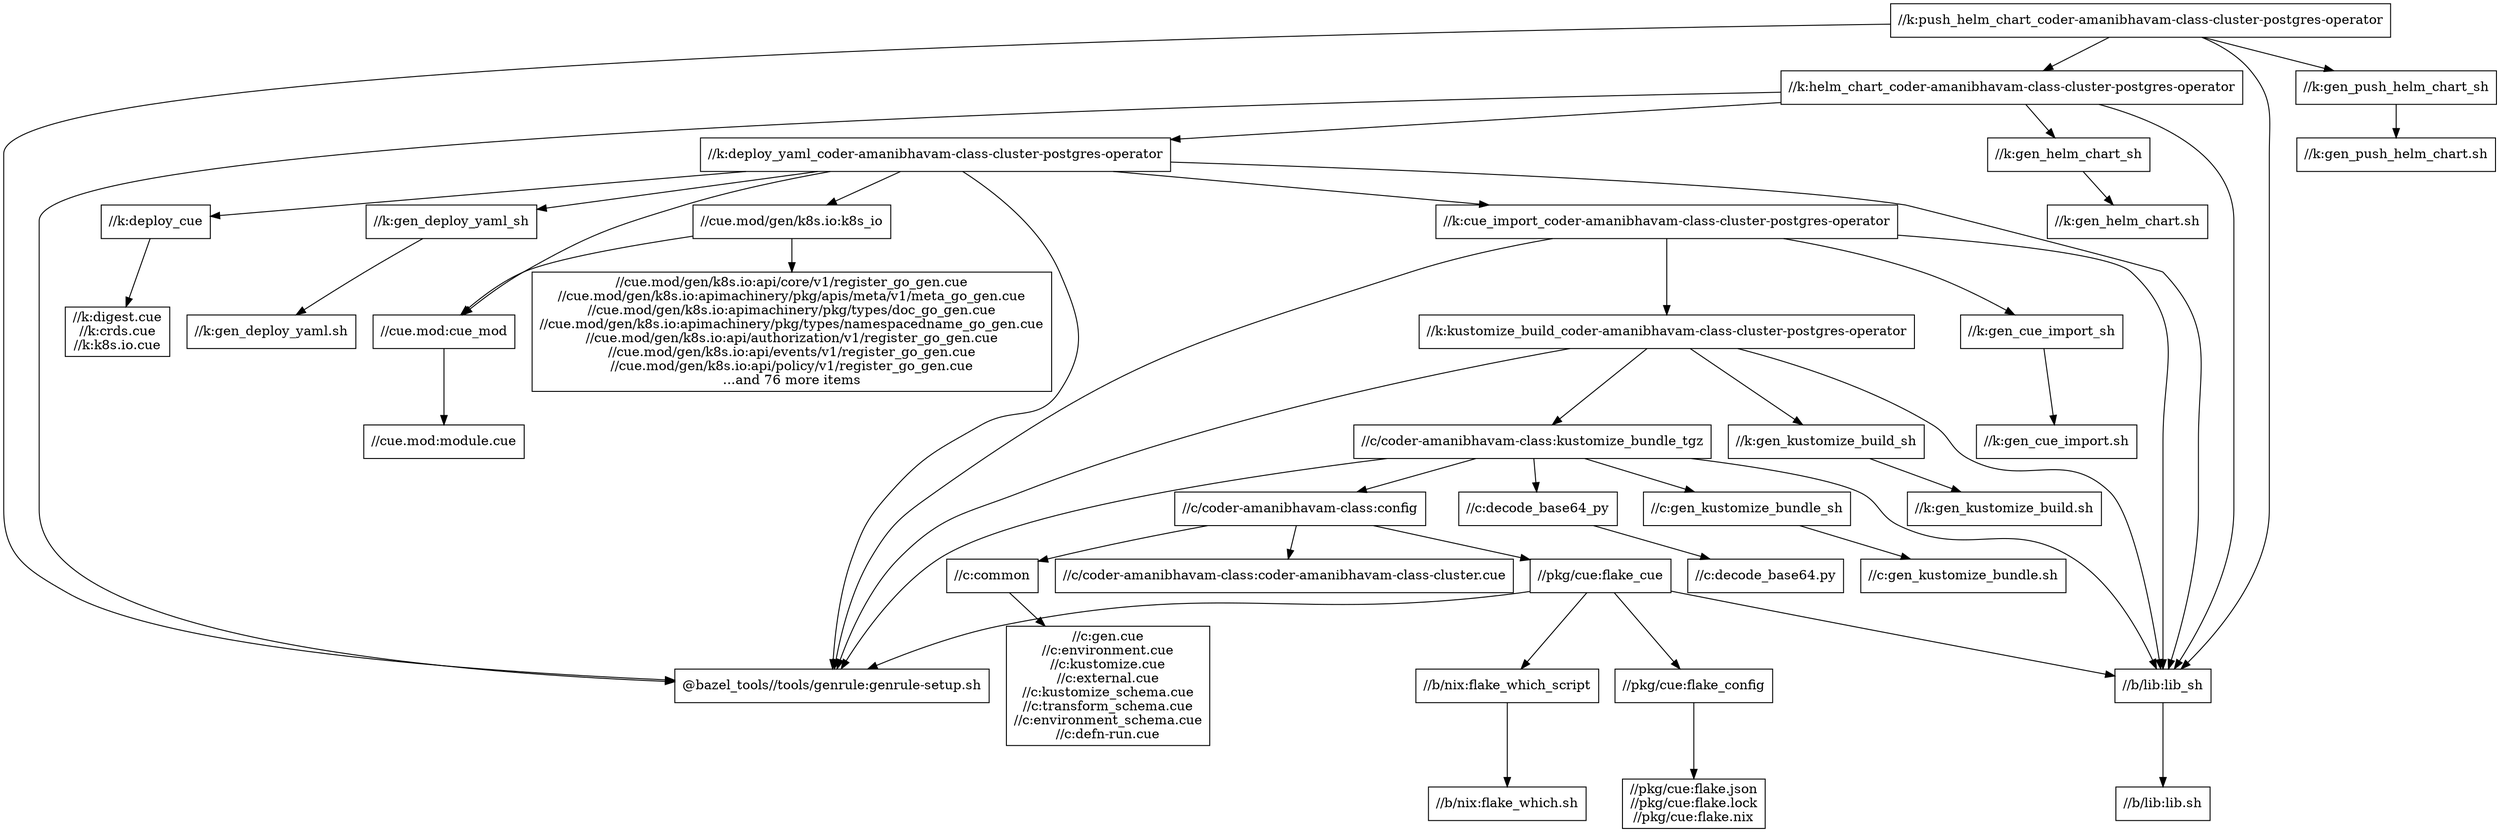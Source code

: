 digraph mygraph {
  node [shape=box];
  "//k:push_helm_chart_coder-amanibhavam-class-cluster-postgres-operator"
  "//k:push_helm_chart_coder-amanibhavam-class-cluster-postgres-operator" -> "//k:helm_chart_coder-amanibhavam-class-cluster-postgres-operator"
  "//k:push_helm_chart_coder-amanibhavam-class-cluster-postgres-operator" -> "//k:gen_push_helm_chart_sh"
  "//k:push_helm_chart_coder-amanibhavam-class-cluster-postgres-operator" -> "//b/lib:lib_sh"
  "//k:push_helm_chart_coder-amanibhavam-class-cluster-postgres-operator" -> "@bazel_tools//tools/genrule:genrule-setup.sh"
  "//k:gen_push_helm_chart_sh"
  "//k:gen_push_helm_chart_sh" -> "//k:gen_push_helm_chart.sh"
  "//k:gen_push_helm_chart.sh"
  "//k:helm_chart_coder-amanibhavam-class-cluster-postgres-operator"
  "//k:helm_chart_coder-amanibhavam-class-cluster-postgres-operator" -> "//k:deploy_yaml_coder-amanibhavam-class-cluster-postgres-operator"
  "//k:helm_chart_coder-amanibhavam-class-cluster-postgres-operator" -> "//k:gen_helm_chart_sh"
  "//k:helm_chart_coder-amanibhavam-class-cluster-postgres-operator" -> "//b/lib:lib_sh"
  "//k:helm_chart_coder-amanibhavam-class-cluster-postgres-operator" -> "@bazel_tools//tools/genrule:genrule-setup.sh"
  "//k:gen_helm_chart_sh"
  "//k:gen_helm_chart_sh" -> "//k:gen_helm_chart.sh"
  "//k:gen_helm_chart.sh"
  "//k:deploy_yaml_coder-amanibhavam-class-cluster-postgres-operator"
  "//k:deploy_yaml_coder-amanibhavam-class-cluster-postgres-operator" -> "//k:cue_import_coder-amanibhavam-class-cluster-postgres-operator"
  "//k:deploy_yaml_coder-amanibhavam-class-cluster-postgres-operator" -> "//k:deploy_cue"
  "//k:deploy_yaml_coder-amanibhavam-class-cluster-postgres-operator" -> "//k:gen_deploy_yaml_sh"
  "//k:deploy_yaml_coder-amanibhavam-class-cluster-postgres-operator" -> "//cue.mod:cue_mod"
  "//k:deploy_yaml_coder-amanibhavam-class-cluster-postgres-operator" -> "//cue.mod/gen/k8s.io:k8s_io"
  "//k:deploy_yaml_coder-amanibhavam-class-cluster-postgres-operator" -> "//b/lib:lib_sh"
  "//k:deploy_yaml_coder-amanibhavam-class-cluster-postgres-operator" -> "@bazel_tools//tools/genrule:genrule-setup.sh"
  "//cue.mod/gen/k8s.io:k8s_io"
  "//cue.mod/gen/k8s.io:k8s_io" -> "//cue.mod/gen/k8s.io:api/core/v1/register_go_gen.cue\n//cue.mod/gen/k8s.io:apimachinery/pkg/apis/meta/v1/meta_go_gen.cue\n//cue.mod/gen/k8s.io:apimachinery/pkg/types/doc_go_gen.cue\n//cue.mod/gen/k8s.io:apimachinery/pkg/types/namespacedname_go_gen.cue\n//cue.mod/gen/k8s.io:api/authorization/v1/register_go_gen.cue\n//cue.mod/gen/k8s.io:api/events/v1/register_go_gen.cue\n//cue.mod/gen/k8s.io:api/policy/v1/register_go_gen.cue\n...and 76 more items"
  "//cue.mod/gen/k8s.io:k8s_io" -> "//cue.mod:cue_mod"
  "//cue.mod/gen/k8s.io:api/core/v1/register_go_gen.cue\n//cue.mod/gen/k8s.io:apimachinery/pkg/apis/meta/v1/meta_go_gen.cue\n//cue.mod/gen/k8s.io:apimachinery/pkg/types/doc_go_gen.cue\n//cue.mod/gen/k8s.io:apimachinery/pkg/types/namespacedname_go_gen.cue\n//cue.mod/gen/k8s.io:api/authorization/v1/register_go_gen.cue\n//cue.mod/gen/k8s.io:api/events/v1/register_go_gen.cue\n//cue.mod/gen/k8s.io:api/policy/v1/register_go_gen.cue\n...and 76 more items"
  "//cue.mod:cue_mod"
  "//cue.mod:cue_mod" -> "//cue.mod:module.cue"
  "//cue.mod:module.cue"
  "//k:gen_deploy_yaml_sh"
  "//k:gen_deploy_yaml_sh" -> "//k:gen_deploy_yaml.sh"
  "//k:gen_deploy_yaml.sh"
  "//k:deploy_cue"
  "//k:deploy_cue" -> "//k:digest.cue\n//k:crds.cue\n//k:k8s.io.cue"
  "//k:digest.cue\n//k:crds.cue\n//k:k8s.io.cue"
  "//k:cue_import_coder-amanibhavam-class-cluster-postgres-operator"
  "//k:cue_import_coder-amanibhavam-class-cluster-postgres-operator" -> "//k:kustomize_build_coder-amanibhavam-class-cluster-postgres-operator"
  "//k:cue_import_coder-amanibhavam-class-cluster-postgres-operator" -> "//k:gen_cue_import_sh"
  "//k:cue_import_coder-amanibhavam-class-cluster-postgres-operator" -> "//b/lib:lib_sh"
  "//k:cue_import_coder-amanibhavam-class-cluster-postgres-operator" -> "@bazel_tools//tools/genrule:genrule-setup.sh"
  "//k:gen_cue_import_sh"
  "//k:gen_cue_import_sh" -> "//k:gen_cue_import.sh"
  "//k:gen_cue_import.sh"
  "//k:kustomize_build_coder-amanibhavam-class-cluster-postgres-operator"
  "//k:kustomize_build_coder-amanibhavam-class-cluster-postgres-operator" -> "//k:gen_kustomize_build_sh"
  "//k:kustomize_build_coder-amanibhavam-class-cluster-postgres-operator" -> "//c/coder-amanibhavam-class:kustomize_bundle_tgz"
  "//k:kustomize_build_coder-amanibhavam-class-cluster-postgres-operator" -> "//b/lib:lib_sh"
  "//k:kustomize_build_coder-amanibhavam-class-cluster-postgres-operator" -> "@bazel_tools//tools/genrule:genrule-setup.sh"
  "//c/coder-amanibhavam-class:kustomize_bundle_tgz"
  "//c/coder-amanibhavam-class:kustomize_bundle_tgz" -> "//c/coder-amanibhavam-class:config"
  "//c/coder-amanibhavam-class:kustomize_bundle_tgz" -> "@bazel_tools//tools/genrule:genrule-setup.sh"
  "//c/coder-amanibhavam-class:kustomize_bundle_tgz" -> "//c:gen_kustomize_bundle_sh"
  "//c/coder-amanibhavam-class:kustomize_bundle_tgz" -> "//c:decode_base64_py"
  "//c/coder-amanibhavam-class:kustomize_bundle_tgz" -> "//b/lib:lib_sh"
  "//c:decode_base64_py"
  "//c:decode_base64_py" -> "//c:decode_base64.py"
  "//c:decode_base64.py"
  "//c:gen_kustomize_bundle_sh"
  "//c:gen_kustomize_bundle_sh" -> "//c:gen_kustomize_bundle.sh"
  "//c:gen_kustomize_bundle.sh"
  "//c/coder-amanibhavam-class:config"
  "//c/coder-amanibhavam-class:config" -> "//pkg/cue:flake_cue"
  "//c/coder-amanibhavam-class:config" -> "//c/coder-amanibhavam-class:coder-amanibhavam-class-cluster.cue"
  "//c/coder-amanibhavam-class:config" -> "//c:common"
  "//c:common"
  "//c:common" -> "//c:gen.cue\n//c:environment.cue\n//c:kustomize.cue\n//c:external.cue\n//c:kustomize_schema.cue\n//c:transform_schema.cue\n//c:environment_schema.cue\n//c:defn-run.cue"
  "//c:gen.cue\n//c:environment.cue\n//c:kustomize.cue\n//c:external.cue\n//c:kustomize_schema.cue\n//c:transform_schema.cue\n//c:environment_schema.cue\n//c:defn-run.cue"
  "//c/coder-amanibhavam-class:coder-amanibhavam-class-cluster.cue"
  "//pkg/cue:flake_cue"
  "//pkg/cue:flake_cue" -> "//pkg/cue:flake_config"
  "//pkg/cue:flake_cue" -> "//b/nix:flake_which_script"
  "//pkg/cue:flake_cue" -> "//b/lib:lib_sh"
  "//pkg/cue:flake_cue" -> "@bazel_tools//tools/genrule:genrule-setup.sh"
  "@bazel_tools//tools/genrule:genrule-setup.sh"
  "//b/lib:lib_sh"
  "//b/lib:lib_sh" -> "//b/lib:lib.sh"
  "//b/lib:lib.sh"
  "//b/nix:flake_which_script"
  "//b/nix:flake_which_script" -> "//b/nix:flake_which.sh"
  "//b/nix:flake_which.sh"
  "//pkg/cue:flake_config"
  "//pkg/cue:flake_config" -> "//pkg/cue:flake.json\n//pkg/cue:flake.lock\n//pkg/cue:flake.nix"
  "//pkg/cue:flake.json\n//pkg/cue:flake.lock\n//pkg/cue:flake.nix"
  "//k:gen_kustomize_build_sh"
  "//k:gen_kustomize_build_sh" -> "//k:gen_kustomize_build.sh"
  "//k:gen_kustomize_build.sh"
}
